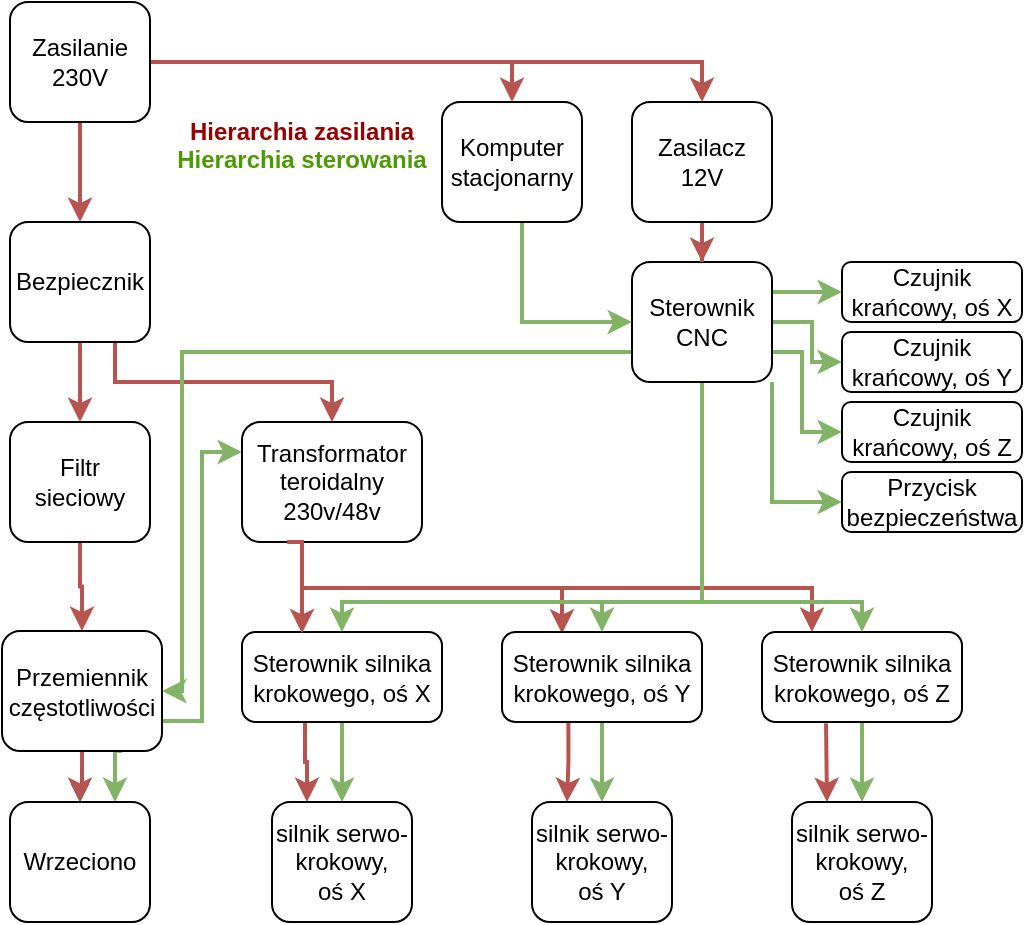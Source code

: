 <mxfile version="22.1.16" type="github">
  <diagram name="Page-1" id="5K-tGmrTEZ4VXjnDOasC">
    <mxGraphModel dx="954" dy="567" grid="1" gridSize="10" guides="1" tooltips="1" connect="1" arrows="1" fold="1" page="1" pageScale="1" pageWidth="827" pageHeight="1169" math="0" shadow="0">
      <root>
        <mxCell id="0" />
        <mxCell id="1" parent="0" />
        <mxCell id="xr_B1gd34AI4Vzklpkes-47" value="" style="edgeStyle=orthogonalEdgeStyle;rounded=0;orthogonalLoop=1;jettySize=auto;html=1;fillColor=#f8cecc;strokeColor=#b85450;strokeWidth=2;" edge="1" parent="1" source="xr_B1gd34AI4Vzklpkes-1" target="xr_B1gd34AI4Vzklpkes-2">
          <mxGeometry relative="1" as="geometry" />
        </mxCell>
        <mxCell id="xr_B1gd34AI4Vzklpkes-51" style="edgeStyle=orthogonalEdgeStyle;rounded=0;orthogonalLoop=1;jettySize=auto;html=1;entryX=0.5;entryY=0;entryDx=0;entryDy=0;fillColor=#f8cecc;strokeColor=#b85450;strokeWidth=2;" edge="1" parent="1" source="xr_B1gd34AI4Vzklpkes-1" target="xr_B1gd34AI4Vzklpkes-43">
          <mxGeometry relative="1" as="geometry" />
        </mxCell>
        <mxCell id="xr_B1gd34AI4Vzklpkes-52" style="edgeStyle=orthogonalEdgeStyle;rounded=0;orthogonalLoop=1;jettySize=auto;html=1;entryX=0.5;entryY=0;entryDx=0;entryDy=0;fillColor=#f8cecc;strokeColor=#b85450;strokeWidth=2;" edge="1" parent="1" source="xr_B1gd34AI4Vzklpkes-1" target="xr_B1gd34AI4Vzklpkes-20">
          <mxGeometry relative="1" as="geometry" />
        </mxCell>
        <mxCell id="xr_B1gd34AI4Vzklpkes-1" value="Zasilanie 230V" style="rounded=1;whiteSpace=wrap;html=1;" vertex="1" parent="1">
          <mxGeometry x="144" y="270" width="70" height="60" as="geometry" />
        </mxCell>
        <mxCell id="xr_B1gd34AI4Vzklpkes-48" value="" style="edgeStyle=orthogonalEdgeStyle;rounded=0;orthogonalLoop=1;jettySize=auto;html=1;fillColor=#f8cecc;strokeColor=#b85450;strokeWidth=2;" edge="1" parent="1" source="xr_B1gd34AI4Vzklpkes-2" target="xr_B1gd34AI4Vzklpkes-3">
          <mxGeometry relative="1" as="geometry" />
        </mxCell>
        <mxCell id="xr_B1gd34AI4Vzklpkes-63" style="edgeStyle=orthogonalEdgeStyle;rounded=0;orthogonalLoop=1;jettySize=auto;html=1;exitX=0.75;exitY=1;exitDx=0;exitDy=0;entryX=0.5;entryY=0;entryDx=0;entryDy=0;fillColor=#f8cecc;strokeColor=#b85450;strokeWidth=2;" edge="1" parent="1" source="xr_B1gd34AI4Vzklpkes-2" target="xr_B1gd34AI4Vzklpkes-6">
          <mxGeometry relative="1" as="geometry" />
        </mxCell>
        <mxCell id="xr_B1gd34AI4Vzklpkes-2" value="Bezpiecznik" style="rounded=1;whiteSpace=wrap;html=1;" vertex="1" parent="1">
          <mxGeometry x="144" y="380" width="70" height="60" as="geometry" />
        </mxCell>
        <mxCell id="xr_B1gd34AI4Vzklpkes-49" value="" style="edgeStyle=orthogonalEdgeStyle;rounded=0;orthogonalLoop=1;jettySize=auto;html=1;fillColor=#f8cecc;strokeColor=#b85450;strokeWidth=2;" edge="1" parent="1" source="xr_B1gd34AI4Vzklpkes-3" target="xr_B1gd34AI4Vzklpkes-4">
          <mxGeometry relative="1" as="geometry" />
        </mxCell>
        <mxCell id="xr_B1gd34AI4Vzklpkes-3" value="Filtr sieciowy" style="rounded=1;whiteSpace=wrap;html=1;" vertex="1" parent="1">
          <mxGeometry x="144" y="480" width="70" height="60" as="geometry" />
        </mxCell>
        <mxCell id="xr_B1gd34AI4Vzklpkes-50" value="" style="edgeStyle=orthogonalEdgeStyle;rounded=0;orthogonalLoop=1;jettySize=auto;html=1;" edge="1" parent="1" source="xr_B1gd34AI4Vzklpkes-4" target="xr_B1gd34AI4Vzklpkes-5">
          <mxGeometry relative="1" as="geometry" />
        </mxCell>
        <mxCell id="xr_B1gd34AI4Vzklpkes-54" value="" style="edgeStyle=orthogonalEdgeStyle;rounded=0;orthogonalLoop=1;jettySize=auto;html=1;fillColor=#f8cecc;strokeColor=#b85450;strokeWidth=2;" edge="1" parent="1" source="xr_B1gd34AI4Vzklpkes-4" target="xr_B1gd34AI4Vzklpkes-5">
          <mxGeometry relative="1" as="geometry" />
        </mxCell>
        <mxCell id="xr_B1gd34AI4Vzklpkes-55" style="edgeStyle=orthogonalEdgeStyle;rounded=0;orthogonalLoop=1;jettySize=auto;html=1;exitX=0.75;exitY=1;exitDx=0;exitDy=0;entryX=0.75;entryY=0;entryDx=0;entryDy=0;fillColor=#d5e8d4;strokeColor=#82b366;strokeWidth=2;" edge="1" parent="1" source="xr_B1gd34AI4Vzklpkes-4" target="xr_B1gd34AI4Vzklpkes-5">
          <mxGeometry relative="1" as="geometry" />
        </mxCell>
        <mxCell id="xr_B1gd34AI4Vzklpkes-62" style="edgeStyle=orthogonalEdgeStyle;rounded=0;orthogonalLoop=1;jettySize=auto;html=1;exitX=1;exitY=0.75;exitDx=0;exitDy=0;entryX=0;entryY=0.25;entryDx=0;entryDy=0;fillColor=#d5e8d4;strokeColor=#82b366;strokeWidth=2;" edge="1" parent="1" source="xr_B1gd34AI4Vzklpkes-4" target="xr_B1gd34AI4Vzklpkes-6">
          <mxGeometry relative="1" as="geometry" />
        </mxCell>
        <mxCell id="xr_B1gd34AI4Vzklpkes-4" value="Przemiennik częstotliwości" style="rounded=1;whiteSpace=wrap;html=1;" vertex="1" parent="1">
          <mxGeometry x="140" y="584.5" width="80" height="60" as="geometry" />
        </mxCell>
        <mxCell id="xr_B1gd34AI4Vzklpkes-5" value="Wrzeciono" style="rounded=1;whiteSpace=wrap;html=1;" vertex="1" parent="1">
          <mxGeometry x="144" y="670" width="70" height="60" as="geometry" />
        </mxCell>
        <mxCell id="xr_B1gd34AI4Vzklpkes-26" style="edgeStyle=orthogonalEdgeStyle;rounded=0;orthogonalLoop=1;jettySize=auto;html=1;entryX=0.304;entryY=0.018;entryDx=0;entryDy=0;exitX=0.25;exitY=1;exitDx=0;exitDy=0;entryPerimeter=0;fillColor=#f8cecc;strokeColor=#b85450;strokeWidth=2;" edge="1" parent="1" source="xr_B1gd34AI4Vzklpkes-6" target="xr_B1gd34AI4Vzklpkes-8">
          <mxGeometry relative="1" as="geometry">
            <Array as="points">
              <mxPoint x="290" y="540" />
              <mxPoint x="290" y="563" />
              <mxPoint x="420" y="563" />
              <mxPoint x="420" y="586" />
            </Array>
          </mxGeometry>
        </mxCell>
        <mxCell id="xr_B1gd34AI4Vzklpkes-29" style="edgeStyle=orthogonalEdgeStyle;rounded=0;orthogonalLoop=1;jettySize=auto;html=1;exitX=0.25;exitY=1;exitDx=0;exitDy=0;entryX=0.25;entryY=0;entryDx=0;entryDy=0;fillColor=#f8cecc;strokeColor=#b85450;strokeWidth=2;" edge="1" parent="1" source="xr_B1gd34AI4Vzklpkes-6" target="xr_B1gd34AI4Vzklpkes-9">
          <mxGeometry relative="1" as="geometry">
            <Array as="points">
              <mxPoint x="290" y="540" />
              <mxPoint x="290" y="563" />
              <mxPoint x="545" y="563" />
            </Array>
          </mxGeometry>
        </mxCell>
        <mxCell id="xr_B1gd34AI4Vzklpkes-6" value="Transformator teroidalny&lt;br&gt;230v/48v" style="rounded=1;whiteSpace=wrap;html=1;" vertex="1" parent="1">
          <mxGeometry x="260" y="480" width="90" height="60" as="geometry" />
        </mxCell>
        <mxCell id="xr_B1gd34AI4Vzklpkes-15" value="" style="edgeStyle=orthogonalEdgeStyle;rounded=0;orthogonalLoop=1;jettySize=auto;html=1;fillColor=#d5e8d4;strokeColor=#82b366;strokeWidth=2;" edge="1" parent="1" source="xr_B1gd34AI4Vzklpkes-7" target="xr_B1gd34AI4Vzklpkes-10">
          <mxGeometry relative="1" as="geometry" />
        </mxCell>
        <mxCell id="xr_B1gd34AI4Vzklpkes-30" style="edgeStyle=orthogonalEdgeStyle;rounded=0;orthogonalLoop=1;jettySize=auto;html=1;exitX=0.315;exitY=0.959;exitDx=0;exitDy=0;entryX=0.25;entryY=0;entryDx=0;entryDy=0;exitPerimeter=0;fillColor=#f8cecc;strokeColor=#b85450;strokeWidth=2;" edge="1" parent="1" source="xr_B1gd34AI4Vzklpkes-7" target="xr_B1gd34AI4Vzklpkes-10">
          <mxGeometry relative="1" as="geometry" />
        </mxCell>
        <mxCell id="xr_B1gd34AI4Vzklpkes-7" value="Sterownik silnika krokowego, oś X" style="rounded=1;whiteSpace=wrap;html=1;" vertex="1" parent="1">
          <mxGeometry x="260" y="585" width="100" height="45" as="geometry" />
        </mxCell>
        <mxCell id="xr_B1gd34AI4Vzklpkes-14" value="" style="edgeStyle=orthogonalEdgeStyle;rounded=0;orthogonalLoop=1;jettySize=auto;html=1;fillColor=#d5e8d4;strokeColor=#82b366;strokeWidth=2;" edge="1" parent="1" source="xr_B1gd34AI4Vzklpkes-8" target="xr_B1gd34AI4Vzklpkes-11">
          <mxGeometry relative="1" as="geometry" />
        </mxCell>
        <mxCell id="xr_B1gd34AI4Vzklpkes-31" style="edgeStyle=orthogonalEdgeStyle;rounded=0;orthogonalLoop=1;jettySize=auto;html=1;exitX=0.332;exitY=0.959;exitDx=0;exitDy=0;entryX=0.25;entryY=0;entryDx=0;entryDy=0;exitPerimeter=0;fillColor=#f8cecc;strokeColor=#b85450;strokeWidth=2;" edge="1" parent="1" source="xr_B1gd34AI4Vzklpkes-8" target="xr_B1gd34AI4Vzklpkes-11">
          <mxGeometry relative="1" as="geometry" />
        </mxCell>
        <mxCell id="xr_B1gd34AI4Vzklpkes-8" value="Sterownik silnika krokowego, oś Y" style="rounded=1;whiteSpace=wrap;html=1;" vertex="1" parent="1">
          <mxGeometry x="390" y="585" width="100" height="45" as="geometry" />
        </mxCell>
        <mxCell id="xr_B1gd34AI4Vzklpkes-13" value="" style="edgeStyle=orthogonalEdgeStyle;rounded=0;orthogonalLoop=1;jettySize=auto;html=1;fillColor=#d5e8d4;strokeColor=#82b366;strokeWidth=2;" edge="1" parent="1" source="xr_B1gd34AI4Vzklpkes-9" target="xr_B1gd34AI4Vzklpkes-12">
          <mxGeometry relative="1" as="geometry" />
        </mxCell>
        <mxCell id="xr_B1gd34AI4Vzklpkes-32" style="edgeStyle=orthogonalEdgeStyle;rounded=0;orthogonalLoop=1;jettySize=auto;html=1;exitX=0.32;exitY=1.015;exitDx=0;exitDy=0;entryX=0.25;entryY=0;entryDx=0;entryDy=0;exitPerimeter=0;fillColor=#f8cecc;strokeColor=#b85450;strokeWidth=2;" edge="1" parent="1" source="xr_B1gd34AI4Vzklpkes-9" target="xr_B1gd34AI4Vzklpkes-12">
          <mxGeometry relative="1" as="geometry" />
        </mxCell>
        <mxCell id="xr_B1gd34AI4Vzklpkes-9" value="Sterownik silnika krokowego, oś Z" style="rounded=1;whiteSpace=wrap;html=1;" vertex="1" parent="1">
          <mxGeometry x="520" y="585" width="100" height="45" as="geometry" />
        </mxCell>
        <mxCell id="xr_B1gd34AI4Vzklpkes-10" value="silnik serwo-krokowy, &lt;br&gt;oś X" style="rounded=1;whiteSpace=wrap;html=1;" vertex="1" parent="1">
          <mxGeometry x="275" y="670" width="70" height="60" as="geometry" />
        </mxCell>
        <mxCell id="xr_B1gd34AI4Vzklpkes-11" value="silnik serwo-krokowy, &lt;br&gt;oś Y" style="rounded=1;whiteSpace=wrap;html=1;" vertex="1" parent="1">
          <mxGeometry x="405" y="670" width="70" height="60" as="geometry" />
        </mxCell>
        <mxCell id="xr_B1gd34AI4Vzklpkes-12" value="silnik serwo-krokowy, &lt;br&gt;oś Z" style="rounded=1;whiteSpace=wrap;html=1;" vertex="1" parent="1">
          <mxGeometry x="535" y="670" width="70" height="60" as="geometry" />
        </mxCell>
        <mxCell id="xr_B1gd34AI4Vzklpkes-22" style="edgeStyle=orthogonalEdgeStyle;rounded=0;orthogonalLoop=1;jettySize=auto;html=1;entryX=0.5;entryY=0;entryDx=0;entryDy=0;fillColor=#d5e8d4;strokeColor=#82b366;strokeWidth=2;" edge="1" parent="1" source="xr_B1gd34AI4Vzklpkes-16" target="xr_B1gd34AI4Vzklpkes-7">
          <mxGeometry relative="1" as="geometry">
            <Array as="points">
              <mxPoint x="490" y="570" />
              <mxPoint x="310" y="570" />
            </Array>
          </mxGeometry>
        </mxCell>
        <mxCell id="xr_B1gd34AI4Vzklpkes-23" style="edgeStyle=orthogonalEdgeStyle;rounded=0;orthogonalLoop=1;jettySize=auto;html=1;exitX=0.5;exitY=1;exitDx=0;exitDy=0;entryX=0.5;entryY=0;entryDx=0;entryDy=0;fillColor=#d5e8d4;strokeColor=#82b366;strokeWidth=2;" edge="1" parent="1" source="xr_B1gd34AI4Vzklpkes-16" target="xr_B1gd34AI4Vzklpkes-9">
          <mxGeometry relative="1" as="geometry">
            <Array as="points">
              <mxPoint x="490" y="570" />
              <mxPoint x="570" y="570" />
            </Array>
          </mxGeometry>
        </mxCell>
        <mxCell id="xr_B1gd34AI4Vzklpkes-24" style="edgeStyle=orthogonalEdgeStyle;rounded=0;orthogonalLoop=1;jettySize=auto;html=1;entryX=0.5;entryY=0;entryDx=0;entryDy=0;fillColor=#d5e8d4;strokeColor=#82b366;strokeWidth=2;" edge="1" parent="1" source="xr_B1gd34AI4Vzklpkes-16" target="xr_B1gd34AI4Vzklpkes-8">
          <mxGeometry relative="1" as="geometry">
            <Array as="points">
              <mxPoint x="490" y="570" />
              <mxPoint x="440" y="570" />
            </Array>
          </mxGeometry>
        </mxCell>
        <mxCell id="xr_B1gd34AI4Vzklpkes-53" style="edgeStyle=orthogonalEdgeStyle;rounded=0;orthogonalLoop=1;jettySize=auto;html=1;exitX=0;exitY=0.75;exitDx=0;exitDy=0;entryX=1;entryY=0.5;entryDx=0;entryDy=0;fillColor=#d5e8d4;strokeColor=#82b366;strokeWidth=2;" edge="1" parent="1" source="xr_B1gd34AI4Vzklpkes-16" target="xr_B1gd34AI4Vzklpkes-4">
          <mxGeometry relative="1" as="geometry">
            <Array as="points">
              <mxPoint x="230" y="445" />
              <mxPoint x="230" y="615" />
            </Array>
          </mxGeometry>
        </mxCell>
        <mxCell id="xr_B1gd34AI4Vzklpkes-58" style="edgeStyle=orthogonalEdgeStyle;rounded=0;orthogonalLoop=1;jettySize=auto;html=1;exitX=1;exitY=0.25;exitDx=0;exitDy=0;entryX=0;entryY=0.5;entryDx=0;entryDy=0;fillColor=#d5e8d4;strokeColor=#82b366;strokeWidth=2;" edge="1" parent="1" source="xr_B1gd34AI4Vzklpkes-16" target="xr_B1gd34AI4Vzklpkes-17">
          <mxGeometry relative="1" as="geometry" />
        </mxCell>
        <mxCell id="xr_B1gd34AI4Vzklpkes-59" style="edgeStyle=orthogonalEdgeStyle;rounded=0;orthogonalLoop=1;jettySize=auto;html=1;exitX=1;exitY=0.5;exitDx=0;exitDy=0;entryX=0;entryY=0.5;entryDx=0;entryDy=0;fillColor=#d5e8d4;strokeColor=#82b366;strokeWidth=2;" edge="1" parent="1" source="xr_B1gd34AI4Vzklpkes-16" target="xr_B1gd34AI4Vzklpkes-18">
          <mxGeometry relative="1" as="geometry" />
        </mxCell>
        <mxCell id="xr_B1gd34AI4Vzklpkes-60" style="edgeStyle=orthogonalEdgeStyle;rounded=0;orthogonalLoop=1;jettySize=auto;html=1;exitX=1;exitY=0.75;exitDx=0;exitDy=0;entryX=0;entryY=0.5;entryDx=0;entryDy=0;fillColor=#d5e8d4;strokeColor=#82b366;strokeWidth=2;" edge="1" parent="1" source="xr_B1gd34AI4Vzklpkes-16" target="xr_B1gd34AI4Vzklpkes-19">
          <mxGeometry relative="1" as="geometry">
            <Array as="points">
              <mxPoint x="540" y="445" />
              <mxPoint x="540" y="485" />
            </Array>
          </mxGeometry>
        </mxCell>
        <mxCell id="xr_B1gd34AI4Vzklpkes-61" style="edgeStyle=orthogonalEdgeStyle;rounded=0;orthogonalLoop=1;jettySize=auto;html=1;exitX=1;exitY=1;exitDx=0;exitDy=0;entryX=0;entryY=0.5;entryDx=0;entryDy=0;fillColor=#d5e8d4;strokeColor=#82b366;strokeWidth=2;" edge="1" parent="1" source="xr_B1gd34AI4Vzklpkes-16" target="xr_B1gd34AI4Vzklpkes-57">
          <mxGeometry relative="1" as="geometry" />
        </mxCell>
        <mxCell id="xr_B1gd34AI4Vzklpkes-16" value="Sterownik CNC" style="rounded=1;whiteSpace=wrap;html=1;" vertex="1" parent="1">
          <mxGeometry x="455" y="400" width="70" height="60" as="geometry" />
        </mxCell>
        <mxCell id="xr_B1gd34AI4Vzklpkes-17" value="Czujnik krańcowy, oś X" style="rounded=1;whiteSpace=wrap;html=1;" vertex="1" parent="1">
          <mxGeometry x="560" y="400" width="90" height="30" as="geometry" />
        </mxCell>
        <mxCell id="xr_B1gd34AI4Vzklpkes-18" value="Czujnik krańcowy, oś Y" style="rounded=1;whiteSpace=wrap;html=1;" vertex="1" parent="1">
          <mxGeometry x="560" y="435" width="90" height="30" as="geometry" />
        </mxCell>
        <mxCell id="xr_B1gd34AI4Vzklpkes-19" value="Czujnik krańcowy, oś Z" style="rounded=1;whiteSpace=wrap;html=1;" vertex="1" parent="1">
          <mxGeometry x="560" y="470" width="90" height="30" as="geometry" />
        </mxCell>
        <mxCell id="xr_B1gd34AI4Vzklpkes-21" value="" style="edgeStyle=orthogonalEdgeStyle;rounded=0;orthogonalLoop=1;jettySize=auto;html=1;fillColor=#f8cecc;strokeColor=#b85450;strokeWidth=2;" edge="1" parent="1" source="xr_B1gd34AI4Vzklpkes-20" target="xr_B1gd34AI4Vzklpkes-16">
          <mxGeometry relative="1" as="geometry" />
        </mxCell>
        <mxCell id="xr_B1gd34AI4Vzklpkes-20" value="Zasilacz 12V" style="rounded=1;whiteSpace=wrap;html=1;" vertex="1" parent="1">
          <mxGeometry x="455" y="320" width="70" height="60" as="geometry" />
        </mxCell>
        <mxCell id="xr_B1gd34AI4Vzklpkes-28" style="edgeStyle=orthogonalEdgeStyle;rounded=0;orthogonalLoop=1;jettySize=auto;html=1;exitX=0.25;exitY=1;exitDx=0;exitDy=0;entryX=0.3;entryY=0.015;entryDx=0;entryDy=0;entryPerimeter=0;fillColor=#f8cecc;strokeColor=#b85450;strokeWidth=2;" edge="1" parent="1" source="xr_B1gd34AI4Vzklpkes-6" target="xr_B1gd34AI4Vzklpkes-7">
          <mxGeometry relative="1" as="geometry">
            <Array as="points">
              <mxPoint x="290" y="540" />
            </Array>
          </mxGeometry>
        </mxCell>
        <mxCell id="xr_B1gd34AI4Vzklpkes-46" style="edgeStyle=orthogonalEdgeStyle;rounded=0;orthogonalLoop=1;jettySize=auto;html=1;entryX=0;entryY=0.5;entryDx=0;entryDy=0;fillColor=#d5e8d4;strokeColor=#82b366;strokeWidth=2;" edge="1" parent="1" source="xr_B1gd34AI4Vzklpkes-43" target="xr_B1gd34AI4Vzklpkes-16">
          <mxGeometry relative="1" as="geometry">
            <Array as="points">
              <mxPoint x="400" y="430" />
            </Array>
          </mxGeometry>
        </mxCell>
        <mxCell id="xr_B1gd34AI4Vzklpkes-43" value="Komputer stacjonarny" style="rounded=1;whiteSpace=wrap;html=1;glass=0;shadow=0;" vertex="1" parent="1">
          <mxGeometry x="360" y="320" width="70" height="60" as="geometry" />
        </mxCell>
        <mxCell id="xr_B1gd34AI4Vzklpkes-57" value="Przycisk bezpieczeństwa" style="rounded=1;whiteSpace=wrap;html=1;" vertex="1" parent="1">
          <mxGeometry x="560" y="505" width="90" height="30" as="geometry" />
        </mxCell>
        <mxCell id="xr_B1gd34AI4Vzklpkes-66" value="Hierarchia zasilania" style="text;html=1;strokeColor=none;fillColor=none;align=center;verticalAlign=middle;whiteSpace=wrap;rounded=0;fontColor=#990000;fontStyle=1" vertex="1" parent="1">
          <mxGeometry x="230" y="320" width="120" height="30" as="geometry" />
        </mxCell>
        <mxCell id="xr_B1gd34AI4Vzklpkes-67" value="Hierarchia sterowania" style="text;html=1;strokeColor=none;fillColor=none;align=center;verticalAlign=middle;whiteSpace=wrap;rounded=0;fontColor=#4e9a06;fontStyle=1" vertex="1" parent="1">
          <mxGeometry x="220" y="334" width="140" height="30" as="geometry" />
        </mxCell>
      </root>
    </mxGraphModel>
  </diagram>
</mxfile>
